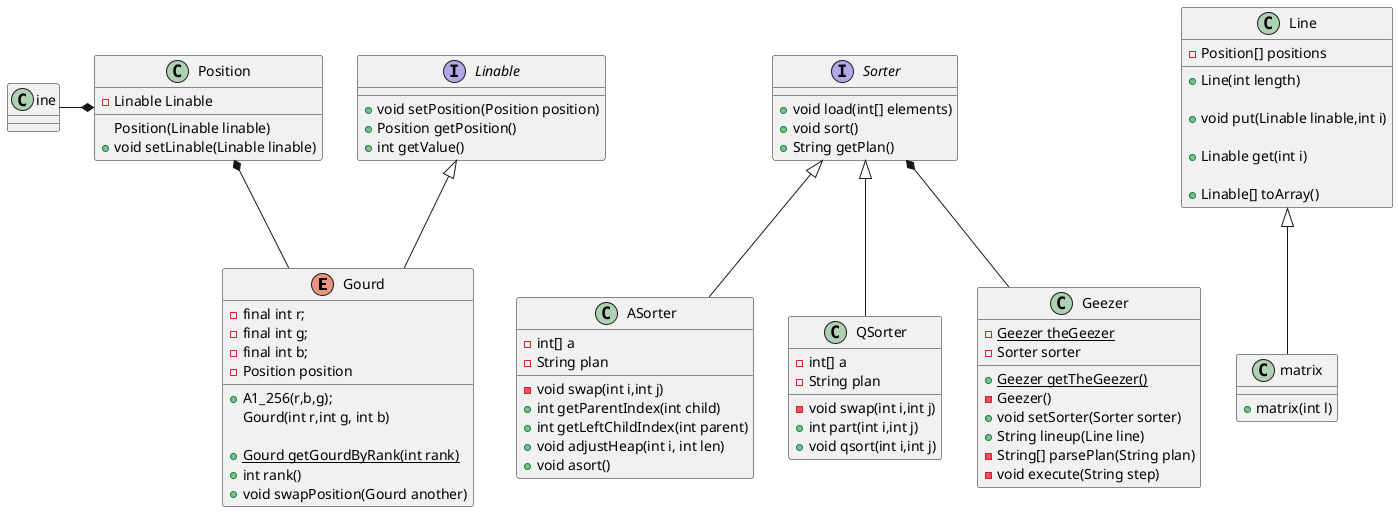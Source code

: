 @startuml

enum Gourd{
    +A1_256(r,b,g);

    -final int r;
    -final int g;
    -final int b;
    - Position position

    Gourd(int r,int g, int b)

    +{static} Gourd getGourdByRank(int rank)
    +int rank()
    +void swapPosition(Gourd another)
}
interface Sorter{
    +void load(int[] elements)
    +void sort()
    +String getPlan()
}
class ASorter{
    -int[] a
    -String plan
    -void swap(int i,int j)
    +int getParentIndex(int child)
    +int getLeftChildIndex(int parent)
    +void adjustHeap(int i, int len)
    +void asort()
}
class QSorter{
    -int[] a
    -String plan
    -void swap(int i,int j)
    +int part(int i,int j)
    +void qsort(int i,int j)
}
interface Linable{
    +void setPosition(Position position)
    +Position getPosition()
    +int getValue()
}

class Line{
    -Position[] positions

    +Line(int length)

    +void put(Linable linable,int i)

    +Linable get(int i)
    
    +Linable[] toArray()
}

class matrix{
    +matrix(int l)
}

class Position{
    -Linable Linable
    Position(Linable linable)
    +void setLinable(Linable linable)
}



class Geezer{
    -{static} Geezer theGeezer
    -Sorter sorter
    +{static} Geezer getTheGeezer()
    -Geezer()
    +void setSorter(Sorter sorter)
    +String lineup(Line line)
    -String[] parsePlan(String plan)
    -void execute(String step)
}



Sorter<|--ASorter
Sorter<|--QSorter
Sorter*--Geezer
Linable<|--Gourd
Position*--Gourd
Position*--Line
Line<|--matrix

@enduml